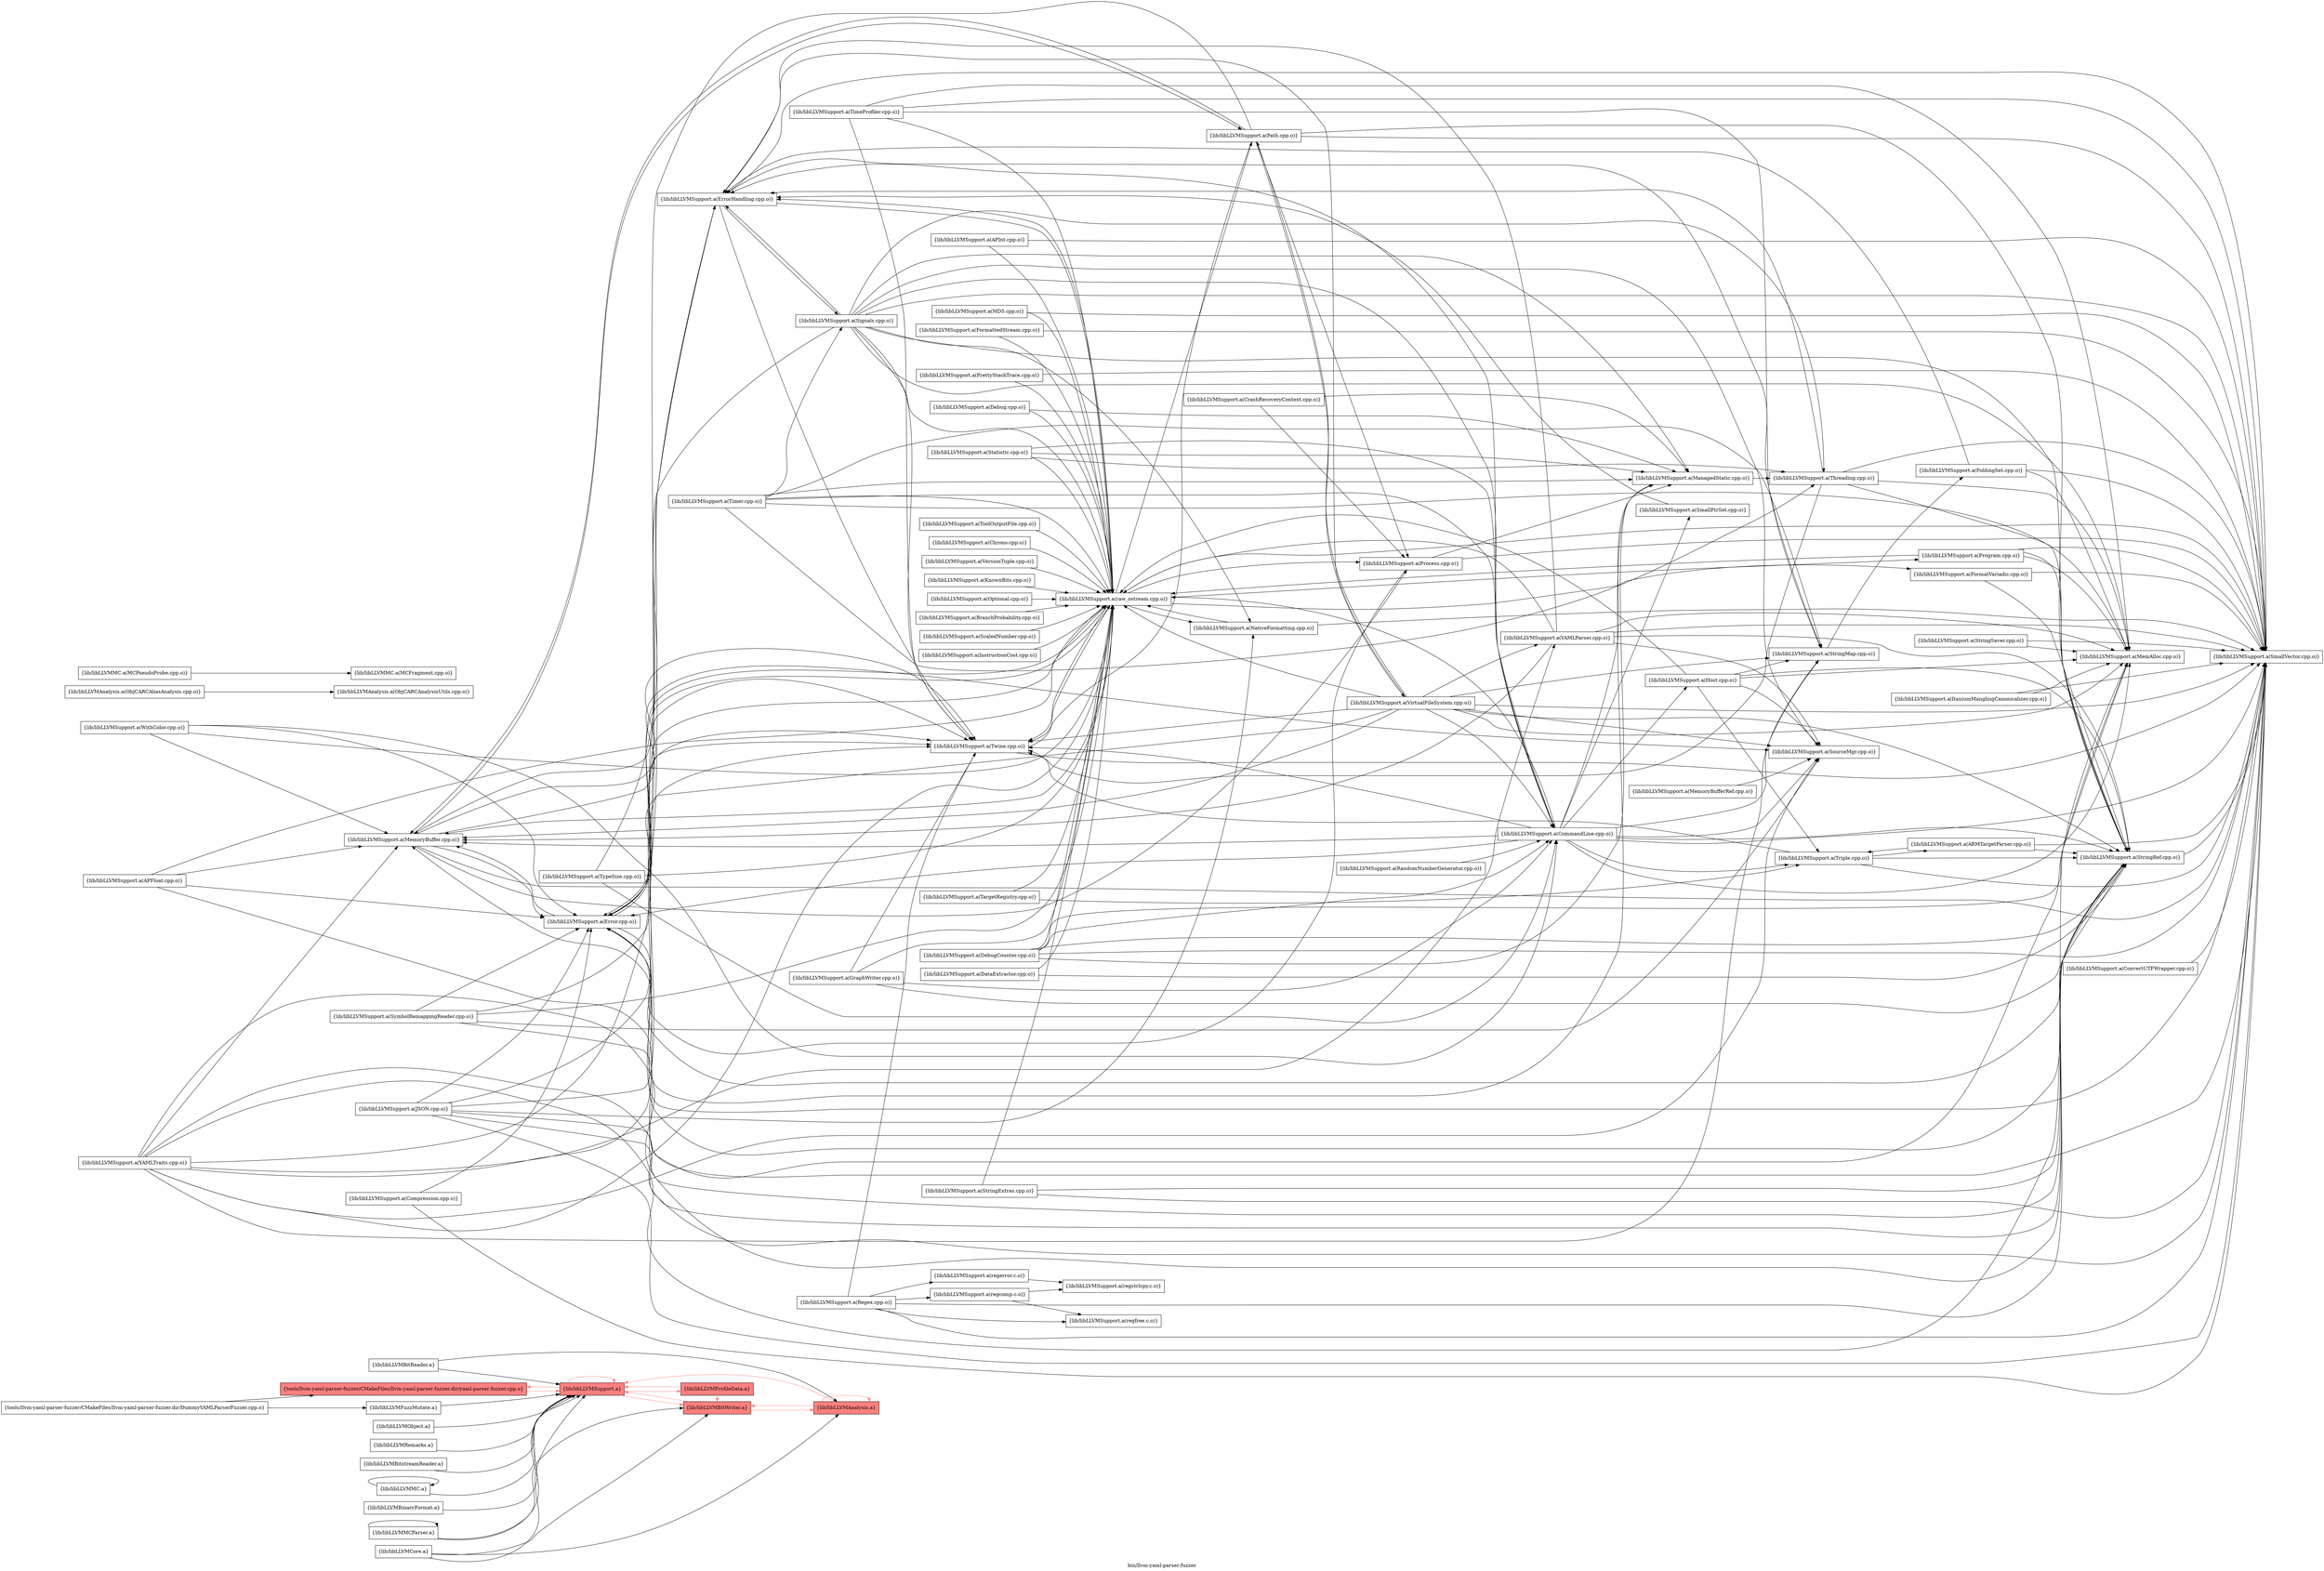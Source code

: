 digraph "bin/llvm-yaml-parser-fuzzer" {
	label="bin/llvm-yaml-parser-fuzzer";
	rankdir="LR"
	{ rank=same; Node0x55cbca025f98;  }
	{ rank=same; Node0x55cbca02a318; Node0x55cbca0271b8;  }
	{ rank=same; Node0x55cbca026cb8;  }
	{ rank=same; Node0x55cbca027b18; Node0x55cbca020db8;  }

	Node0x55cbca025f98 [shape=record,shape=box,group=0,label="{tools/llvm-yaml-parser-fuzzer/CMakeFiles/llvm-yaml-parser-fuzzer.dir/DummyYAMLParserFuzzer.cpp.o}"];
	Node0x55cbca025f98 -> Node0x55cbca02a318;
	Node0x55cbca025f98 -> Node0x55cbca0271b8;
	Node0x55cbca02a318 [shape=record,shape=box,style=filled,fillcolor="1.000000 0.5 1",group=1,label="{tools/llvm-yaml-parser-fuzzer/CMakeFiles/llvm-yaml-parser-fuzzer.dir/yaml-parser-fuzzer.cpp.o}"];
	Node0x55cbca02a318 -> Node0x55cbca026cb8[color="1.000000 0.5 1"];
	Node0x55cbca0271b8 [shape=record,shape=box,group=0,label="{lib/libLLVMFuzzMutate.a}"];
	Node0x55cbca0271b8 -> Node0x55cbca026cb8;
	Node0x55cbca026cb8 [shape=record,shape=box,style=filled,fillcolor="1.000000 0.5 1",group=1,label="{lib/libLLVMSupport.a}"];
	Node0x55cbca026cb8 -> Node0x55cbca02a318[color="1.000000 0.5 1"];
	Node0x55cbca026cb8 -> Node0x55cbca026cb8[color="1.000000 0.5 1"];
	Node0x55cbca026cb8 -> Node0x55cbca027b18[color="1.000000 0.5 1"];
	Node0x55cbca026cb8 -> Node0x55cbca020db8[color="1.000000 0.5 1"];
	Node0x55cbca028838 [shape=record,shape=box,group=0,label="{lib/libLLVMSupport.a(MemoryBuffer.cpp.o)}"];
	Node0x55cbca028838 -> Node0x55cbca028068;
	Node0x55cbca028838 -> Node0x55cbca022f78;
	Node0x55cbca028838 -> Node0x55cbca0296e8;
	Node0x55cbca028838 -> Node0x55cbca0213a8;
	Node0x55cbca028838 -> Node0x55cbca0219e8;
	Node0x55cbca028838 -> Node0x55cbca023928;
	Node0x55cbca028068 [shape=record,shape=box,group=0,label="{lib/libLLVMSupport.a(SourceMgr.cpp.o)}"];
	Node0x55cbca022f78 [shape=record,shape=box,group=0,label="{lib/libLLVMSupport.a(Error.cpp.o)}"];
	Node0x55cbca022f78 -> Node0x55cbca028838;
	Node0x55cbca022f78 -> Node0x55cbca0276b8;
	Node0x55cbca022f78 -> Node0x55cbca0284c8;
	Node0x55cbca022f78 -> Node0x55cbca029fa8;
	Node0x55cbca022f78 -> Node0x55cbca0219e8;
	Node0x55cbca022f78 -> Node0x55cbca023928;
	Node0x55cbca0296e8 [shape=record,shape=box,group=0,label="{lib/libLLVMSupport.a(Path.cpp.o)}"];
	Node0x55cbca0296e8 -> Node0x55cbca028838;
	Node0x55cbca0296e8 -> Node0x55cbca022f78;
	Node0x55cbca0296e8 -> Node0x55cbca0213a8;
	Node0x55cbca0296e8 -> Node0x55cbca0219e8;
	Node0x55cbca0296e8 -> Node0x55cbca021718;
	Node0x55cbca0296e8 -> Node0x55cbca023928;
	Node0x55cbca0296e8 -> Node0x55cbca029e68;
	Node0x55cbca0213a8 [shape=record,shape=box,group=0,label="{lib/libLLVMSupport.a(Process.cpp.o)}"];
	Node0x55cbca0213a8 -> Node0x55cbca022f78;
	Node0x55cbca0213a8 -> Node0x55cbca0284c8;
	Node0x55cbca0213a8 -> Node0x55cbca0219e8;
	Node0x55cbca0219e8 [shape=record,shape=box,group=0,label="{lib/libLLVMSupport.a(SmallVector.cpp.o)}"];
	Node0x55cbca0219e8 -> Node0x55cbca029fa8;
	Node0x55cbca023928 [shape=record,shape=box,group=0,label="{lib/libLLVMSupport.a(Twine.cpp.o)}"];
	Node0x55cbca023928 -> Node0x55cbca0276b8;
	Node0x55cbca023928 -> Node0x55cbca0219e8;
	Node0x55cbca0276b8 [shape=record,shape=box,group=0,label="{lib/libLLVMSupport.a(raw_ostream.cpp.o)}"];
	Node0x55cbca0276b8 -> Node0x55cbca028838;
	Node0x55cbca0276b8 -> Node0x55cbca022f78;
	Node0x55cbca0276b8 -> Node0x55cbca028478;
	Node0x55cbca0276b8 -> Node0x55cbca0290f8;
	Node0x55cbca0276b8 -> Node0x55cbca0296e8;
	Node0x55cbca0276b8 -> Node0x55cbca0213a8;
	Node0x55cbca0276b8 -> Node0x55cbca0229d8;
	Node0x55cbca0276b8 -> Node0x55cbca029fa8;
	Node0x55cbca0276b8 -> Node0x55cbca0219e8;
	Node0x55cbca0276b8 -> Node0x55cbca023928;
	Node0x55cbca0284c8 [shape=record,shape=box,group=0,label="{lib/libLLVMSupport.a(ManagedStatic.cpp.o)}"];
	Node0x55cbca0284c8 -> Node0x55cbca020ea8;
	Node0x55cbca029fa8 [shape=record,shape=box,group=0,label="{lib/libLLVMSupport.a(ErrorHandling.cpp.o)}"];
	Node0x55cbca029fa8 -> Node0x55cbca0276b8;
	Node0x55cbca029fa8 -> Node0x55cbca023928;
	Node0x55cbca029fa8 -> Node0x55cbca029be8;
	Node0x55cbca020ea8 [shape=record,shape=box,group=0,label="{lib/libLLVMSupport.a(Threading.cpp.o)}"];
	Node0x55cbca020ea8 -> Node0x55cbca029fa8;
	Node0x55cbca020ea8 -> Node0x55cbca0219e8;
	Node0x55cbca020ea8 -> Node0x55cbca021718;
	Node0x55cbca020ea8 -> Node0x55cbca021ee8;
	Node0x55cbca020ea8 -> Node0x55cbca023928;
	Node0x55cbca029be8 [shape=record,shape=box,group=0,label="{lib/libLLVMSupport.a(Signals.cpp.o)}"];
	Node0x55cbca029be8 -> Node0x55cbca028068;
	Node0x55cbca029be8 -> Node0x55cbca028838;
	Node0x55cbca029be8 -> Node0x55cbca0276b8;
	Node0x55cbca029be8 -> Node0x55cbca028478;
	Node0x55cbca029be8 -> Node0x55cbca0284c8;
	Node0x55cbca029be8 -> Node0x55cbca029fa8;
	Node0x55cbca029be8 -> Node0x55cbca0219e8;
	Node0x55cbca029be8 -> Node0x55cbca021718;
	Node0x55cbca029be8 -> Node0x55cbca021ee8;
	Node0x55cbca029be8 -> Node0x55cbca023928;
	Node0x55cbca029be8 -> Node0x55cbca028bf8;
	Node0x55cbca029be8 -> Node0x55cbca020ea8;
	Node0x55cbca029dc8 [shape=record,shape=box,group=0,label="{lib/libLLVMSupport.a(Debug.cpp.o)}"];
	Node0x55cbca029dc8 -> Node0x55cbca0276b8;
	Node0x55cbca029dc8 -> Node0x55cbca0284c8;
	Node0x55cbca021718 [shape=record,shape=box,group=0,label="{lib/libLLVMSupport.a(StringRef.cpp.o)}"];
	Node0x55cbca021718 -> Node0x55cbca028838;
	Node0x55cbca021718 -> Node0x55cbca022f78;
	Node0x55cbca021718 -> Node0x55cbca0219e8;
	Node0x55cbca020f98 [shape=record,shape=box,group=0,label="{lib/libLLVMSupport.a(APFloat.cpp.o)}"];
	Node0x55cbca020f98 -> Node0x55cbca028838;
	Node0x55cbca020f98 -> Node0x55cbca022f78;
	Node0x55cbca020f98 -> Node0x55cbca0276b8;
	Node0x55cbca020f98 -> Node0x55cbca0219e8;
	Node0x55cbca023018 [shape=record,shape=box,group=0,label="{lib/libLLVMSupport.a(APInt.cpp.o)}"];
	Node0x55cbca023018 -> Node0x55cbca0276b8;
	Node0x55cbca023018 -> Node0x55cbca0219e8;
	Node0x55cbca022848 [shape=record,shape=box,group=0,label="{lib/libLLVMSupport.a(FoldingSet.cpp.o)}"];
	Node0x55cbca022848 -> Node0x55cbca029fa8;
	Node0x55cbca022848 -> Node0x55cbca0219e8;
	Node0x55cbca022848 -> Node0x55cbca021ee8;
	Node0x55cbca021ee8 [shape=record,shape=box,group=0,label="{lib/libLLVMSupport.a(MemAlloc.cpp.o)}"];
	Node0x55cbca026f38 [shape=record,shape=box,group=0,label="{lib/libLLVMSupport.a(WithColor.cpp.o)}"];
	Node0x55cbca026f38 -> Node0x55cbca028838;
	Node0x55cbca026f38 -> Node0x55cbca022f78;
	Node0x55cbca026f38 -> Node0x55cbca0276b8;
	Node0x55cbca026f38 -> Node0x55cbca028bf8;
	Node0x55cbca028bf8 [shape=record,shape=box,group=0,label="{lib/libLLVMSupport.a(CommandLine.cpp.o)}"];
	Node0x55cbca028bf8 -> Node0x55cbca028068;
	Node0x55cbca028bf8 -> Node0x55cbca028838;
	Node0x55cbca028bf8 -> Node0x55cbca022f78;
	Node0x55cbca028bf8 -> Node0x55cbca0276b8;
	Node0x55cbca028bf8 -> Node0x55cbca028b08;
	Node0x55cbca028bf8 -> Node0x55cbca0284c8;
	Node0x55cbca028bf8 -> Node0x55cbca029fa8;
	Node0x55cbca028bf8 -> Node0x55cbca0219e8;
	Node0x55cbca028bf8 -> Node0x55cbca021718;
	Node0x55cbca028bf8 -> Node0x55cbca021ee8;
	Node0x55cbca028bf8 -> Node0x55cbca023928;
	Node0x55cbca028bf8 -> Node0x55cbca028388;
	Node0x55cbca028bf8 -> Node0x55cbca02a6d8;
	Node0x55cbca028bf8 -> Node0x55cbca020bd8;
	Node0x55cbca028b08 [shape=record,shape=box,group=0,label="{lib/libLLVMSupport.a(Host.cpp.o)}"];
	Node0x55cbca028b08 -> Node0x55cbca028068;
	Node0x55cbca028b08 -> Node0x55cbca0276b8;
	Node0x55cbca028b08 -> Node0x55cbca021718;
	Node0x55cbca028b08 -> Node0x55cbca021ee8;
	Node0x55cbca028b08 -> Node0x55cbca02a6d8;
	Node0x55cbca028b08 -> Node0x55cbca020bd8;
	Node0x55cbca028388 [shape=record,shape=box,group=0,label="{lib/libLLVMSupport.a(SmallPtrSet.cpp.o)}"];
	Node0x55cbca028388 -> Node0x55cbca029fa8;
	Node0x55cbca02a6d8 [shape=record,shape=box,group=0,label="{lib/libLLVMSupport.a(StringMap.cpp.o)}"];
	Node0x55cbca02a6d8 -> Node0x55cbca029fa8;
	Node0x55cbca02a6d8 -> Node0x55cbca022848;
	Node0x55cbca020bd8 [shape=record,shape=box,group=0,label="{lib/libLLVMSupport.a(Triple.cpp.o)}"];
	Node0x55cbca020bd8 -> Node0x55cbca0219e8;
	Node0x55cbca020bd8 -> Node0x55cbca021718;
	Node0x55cbca020bd8 -> Node0x55cbca023928;
	Node0x55cbca020bd8 -> Node0x55cbca020d68;
	Node0x55cbca029328 [shape=record,shape=box,group=0,label="{lib/libLLVMSupport.a(StringSaver.cpp.o)}"];
	Node0x55cbca029328 -> Node0x55cbca0219e8;
	Node0x55cbca029328 -> Node0x55cbca021ee8;
	Node0x55cbca029e68 [shape=record,shape=box,group=0,label="{lib/libLLVMSupport.a(VirtualFileSystem.cpp.o)}"];
	Node0x55cbca029e68 -> Node0x55cbca028068;
	Node0x55cbca029e68 -> Node0x55cbca028838;
	Node0x55cbca029e68 -> Node0x55cbca022f78;
	Node0x55cbca029e68 -> Node0x55cbca0276b8;
	Node0x55cbca029e68 -> Node0x55cbca0296e8;
	Node0x55cbca029e68 -> Node0x55cbca029fa8;
	Node0x55cbca029e68 -> Node0x55cbca0219e8;
	Node0x55cbca029e68 -> Node0x55cbca021718;
	Node0x55cbca029e68 -> Node0x55cbca021ee8;
	Node0x55cbca029e68 -> Node0x55cbca023928;
	Node0x55cbca029e68 -> Node0x55cbca028bf8;
	Node0x55cbca029e68 -> Node0x55cbca02a6d8;
	Node0x55cbca029e68 -> Node0x55cbca022e88;
	Node0x55cbca022e88 [shape=record,shape=box,group=0,label="{lib/libLLVMSupport.a(YAMLParser.cpp.o)}"];
	Node0x55cbca022e88 -> Node0x55cbca028068;
	Node0x55cbca022e88 -> Node0x55cbca028838;
	Node0x55cbca022e88 -> Node0x55cbca0276b8;
	Node0x55cbca022e88 -> Node0x55cbca029fa8;
	Node0x55cbca022e88 -> Node0x55cbca0219e8;
	Node0x55cbca022e88 -> Node0x55cbca021718;
	Node0x55cbca022e88 -> Node0x55cbca021ee8;
	Node0x55cbca029a58 [shape=record,shape=box,group=0,label="{lib/libLLVMSupport.a(ConvertUTFWrapper.cpp.o)}"];
	Node0x55cbca029a58 -> Node0x55cbca0219e8;
	Node0x55cbca020d68 [shape=record,shape=box,group=0,label="{lib/libLLVMSupport.a(ARMTargetParser.cpp.o)}"];
	Node0x55cbca020d68 -> Node0x55cbca0219e8;
	Node0x55cbca020d68 -> Node0x55cbca021718;
	Node0x55cbca020d68 -> Node0x55cbca020bd8;
	Node0x55cbca028478 [shape=record,shape=box,group=0,label="{lib/libLLVMSupport.a(NativeFormatting.cpp.o)}"];
	Node0x55cbca028478 -> Node0x55cbca0276b8;
	Node0x55cbca028478 -> Node0x55cbca0219e8;
	Node0x55cbca0290f8 [shape=record,shape=box,group=0,label="{lib/libLLVMSupport.a(FormatVariadic.cpp.o)}"];
	Node0x55cbca0290f8 -> Node0x55cbca0219e8;
	Node0x55cbca0290f8 -> Node0x55cbca021718;
	Node0x55cbca0229d8 [shape=record,shape=box,group=0,label="{lib/libLLVMSupport.a(Program.cpp.o)}"];
	Node0x55cbca0229d8 -> Node0x55cbca0276b8;
	Node0x55cbca0229d8 -> Node0x55cbca0219e8;
	Node0x55cbca0229d8 -> Node0x55cbca021718;
	Node0x55cbca0229d8 -> Node0x55cbca021ee8;
	Node0x55cbca02a408 [shape=record,shape=box,group=0,label="{lib/libLLVMSupport.a(MD5.cpp.o)}"];
	Node0x55cbca02a408 -> Node0x55cbca0276b8;
	Node0x55cbca02a408 -> Node0x55cbca0219e8;
	Node0x55cbca021ad8 [shape=record,shape=box,group=0,label="{lib/libLLVMSupport.a(CrashRecoveryContext.cpp.o)}"];
	Node0x55cbca021ad8 -> Node0x55cbca0213a8;
	Node0x55cbca021ad8 -> Node0x55cbca0284c8;
	Node0x55cbca020e58 [shape=record,shape=box,group=0,label="{lib/libLLVMSupport.a(StringExtras.cpp.o)}"];
	Node0x55cbca020e58 -> Node0x55cbca0276b8;
	Node0x55cbca020e58 -> Node0x55cbca0219e8;
	Node0x55cbca020e58 -> Node0x55cbca021718;
	Node0x55cbca027b18 [shape=record,shape=box,style=filled,fillcolor="1.000000 0.5 1",group=1,label="{lib/libLLVMBitWriter.a}"];
	Node0x55cbca027b18 -> Node0x55cbca026cb8[color="1.000000 0.5 1"];
	Node0x55cbca027b18 -> Node0x55cbca0244b8[color="1.000000 0.5 1"];
	Node0x55cbca0244b8 [shape=record,shape=box,style=filled,fillcolor="1.000000 0.5 1",group=1,label="{lib/libLLVMAnalysis.a}"];
	Node0x55cbca0244b8 -> Node0x55cbca026cb8[color="1.000000 0.5 1"];
	Node0x55cbca0244b8 -> Node0x55cbca0244b8[color="1.000000 0.5 1"];
	Node0x55cbca0244b8 -> Node0x55cbca027b18[color="1.000000 0.5 1"];
	Node0x55cbca022438 [shape=record,shape=box,group=0,label="{lib/libLLVMSupport.a(TargetRegistry.cpp.o)}"];
	Node0x55cbca022438 -> Node0x55cbca0276b8;
	Node0x55cbca022438 -> Node0x55cbca020bd8;
	Node0x55cbca0223e8 [shape=record,shape=box,group=0,label="{lib/libLLVMSupport.a(TypeSize.cpp.o)}"];
	Node0x55cbca0223e8 -> Node0x55cbca0276b8;
	Node0x55cbca0223e8 -> Node0x55cbca029fa8;
	Node0x55cbca0223e8 -> Node0x55cbca028bf8;
	Node0x55cbca022b18 [shape=record,shape=box,group=0,label="{lib/libLLVMSupport.a(KnownBits.cpp.o)}"];
	Node0x55cbca022b18 -> Node0x55cbca0276b8;
	Node0x55cbca024148 [shape=record,shape=box,group=0,label="{lib/libLLVMSupport.a(Optional.cpp.o)}"];
	Node0x55cbca024148 -> Node0x55cbca0276b8;
	Node0x55cbca0268a8 [shape=record,shape=box,group=0,label="{lib/libLLVMSupport.a(GraphWriter.cpp.o)}"];
	Node0x55cbca0268a8 -> Node0x55cbca0276b8;
	Node0x55cbca0268a8 -> Node0x55cbca021718;
	Node0x55cbca0268a8 -> Node0x55cbca023928;
	Node0x55cbca0268a8 -> Node0x55cbca028bf8;
	Node0x55cbca02a3b8 [shape=record,shape=box,group=0,label="{lib/libLLVMSupport.a(BranchProbability.cpp.o)}"];
	Node0x55cbca02a3b8 -> Node0x55cbca0276b8;
	Node0x55cbca0290a8 [shape=record,shape=box,group=0,label="{lib/libLLVMSupport.a(ScaledNumber.cpp.o)}"];
	Node0x55cbca0290a8 -> Node0x55cbca0276b8;
	Node0x55cbca028018 [shape=record,shape=box,group=0,label="{lib/libLLVMAnalysis.a(ObjCARCAliasAnalysis.cpp.o)}"];
	Node0x55cbca028018 -> Node0x55cbca027398;
	Node0x55cbca027398 [shape=record,shape=box,group=0,label="{lib/libLLVMAnalysis.a(ObjCARCAnalysisUtils.cpp.o)}"];
	Node0x55cbca0286f8 [shape=record,shape=box,group=0,label="{lib/libLLVMSupport.a(Statistic.cpp.o)}"];
	Node0x55cbca0286f8 -> Node0x55cbca0276b8;
	Node0x55cbca0286f8 -> Node0x55cbca0284c8;
	Node0x55cbca0286f8 -> Node0x55cbca028bf8;
	Node0x55cbca0286f8 -> Node0x55cbca020ea8;
	Node0x55cbca027938 [shape=record,shape=box,group=0,label="{lib/libLLVMSupport.a(Timer.cpp.o)}"];
	Node0x55cbca027938 -> Node0x55cbca0276b8;
	Node0x55cbca027938 -> Node0x55cbca0284c8;
	Node0x55cbca027938 -> Node0x55cbca021ee8;
	Node0x55cbca027938 -> Node0x55cbca028bf8;
	Node0x55cbca027938 -> Node0x55cbca02a6d8;
	Node0x55cbca027938 -> Node0x55cbca029be8;
	Node0x55cbca027938 -> Node0x55cbca020ea8;
	Node0x55cbca024918 [shape=record,shape=box,group=0,label="{lib/libLLVMSupport.a(DebugCounter.cpp.o)}"];
	Node0x55cbca024918 -> Node0x55cbca0276b8;
	Node0x55cbca024918 -> Node0x55cbca0284c8;
	Node0x55cbca024918 -> Node0x55cbca0219e8;
	Node0x55cbca024918 -> Node0x55cbca021718;
	Node0x55cbca024918 -> Node0x55cbca021ee8;
	Node0x55cbca024918 -> Node0x55cbca028bf8;
	Node0x55cbca0249b8 [shape=record,shape=box,group=0,label="{lib/libLLVMObject.a}"];
	Node0x55cbca0249b8 -> Node0x55cbca026cb8;
	Node0x55cbca025098 [shape=record,shape=box,group=0,label="{lib/libLLVMBitReader.a}"];
	Node0x55cbca025098 -> Node0x55cbca026cb8;
	Node0x55cbca025098 -> Node0x55cbca0244b8;
	Node0x55cbca0257c8 [shape=record,shape=box,group=0,label="{lib/libLLVMSupport.a(MemoryBufferRef.cpp.o)}"];
	Node0x55cbca0257c8 -> Node0x55cbca028068;
	Node0x55cbca025598 [shape=record,shape=box,group=0,label="{lib/libLLVMMCParser.a}"];
	Node0x55cbca025598 -> Node0x55cbca026cb8;
	Node0x55cbca025598 -> Node0x55cbca025598;
	Node0x55cbca025598 -> Node0x55cbca027b18;
	Node0x55cbca020db8 [shape=record,shape=box,style=filled,fillcolor="1.000000 0.5 1",group=1,label="{lib/libLLVMProfileData.a}"];
	Node0x55cbca020db8 -> Node0x55cbca026cb8[color="1.000000 0.5 1"];
	Node0x55cbca020db8 -> Node0x55cbca027b18[color="1.000000 0.5 1"];
	Node0x55cbca025138 [shape=record,shape=box,group=0,label="{lib/libLLVMSupport.a(Compression.cpp.o)}"];
	Node0x55cbca025138 -> Node0x55cbca022f78;
	Node0x55cbca025138 -> Node0x55cbca0219e8;
	Node0x55cbca024378 [shape=record,shape=box,group=0,label="{lib/libLLVMSupport.a(ItaniumManglingCanonicalizer.cpp.o)}"];
	Node0x55cbca024378 -> Node0x55cbca0219e8;
	Node0x55cbca024378 -> Node0x55cbca021ee8;
	Node0x55cbca027b68 [shape=record,shape=box,group=0,label="{lib/libLLVMSupport.a(SymbolRemappingReader.cpp.o)}"];
	Node0x55cbca027b68 -> Node0x55cbca028068;
	Node0x55cbca027b68 -> Node0x55cbca022f78;
	Node0x55cbca027b68 -> Node0x55cbca0276b8;
	Node0x55cbca027b68 -> Node0x55cbca021718;
	Node0x55cbca027b68 -> Node0x55cbca023928;
	Node0x55cbca022e38 [shape=record,shape=box,group=0,label="{lib/libLLVMSupport.a(DataExtractor.cpp.o)}"];
	Node0x55cbca022e38 -> Node0x55cbca0276b8;
	Node0x55cbca022e38 -> Node0x55cbca021718;
	Node0x55cbca021358 [shape=record,shape=box,group=0,label="{lib/libLLVMCore.a}"];
	Node0x55cbca021358 -> Node0x55cbca026cb8;
	Node0x55cbca021358 -> Node0x55cbca0244b8;
	Node0x55cbca021358 -> Node0x55cbca027b18;
	Node0x55cbca021bc8 [shape=record,shape=box,group=0,label="{lib/libLLVMSupport.a(FormattedStream.cpp.o)}"];
	Node0x55cbca021bc8 -> Node0x55cbca0276b8;
	Node0x55cbca021bc8 -> Node0x55cbca0219e8;
	Node0x55cbca0255e8 [shape=record,shape=box,group=0,label="{lib/libLLVMSupport.a(Regex.cpp.o)}"];
	Node0x55cbca0255e8 -> Node0x55cbca0219e8;
	Node0x55cbca0255e8 -> Node0x55cbca021718;
	Node0x55cbca0255e8 -> Node0x55cbca023928;
	Node0x55cbca0255e8 -> Node0x55cbca023a18;
	Node0x55cbca0255e8 -> Node0x55cbca023f68;
	Node0x55cbca0255e8 -> Node0x55cbca027848;
	Node0x55cbca023a18 [shape=record,shape=box,group=0,label="{lib/libLLVMSupport.a(regcomp.c.o)}"];
	Node0x55cbca023a18 -> Node0x55cbca023248;
	Node0x55cbca023a18 -> Node0x55cbca023f68;
	Node0x55cbca023f68 [shape=record,shape=box,group=0,label="{lib/libLLVMSupport.a(regfree.c.o)}"];
	Node0x55cbca027848 [shape=record,shape=box,group=0,label="{lib/libLLVMSupport.a(regerror.c.o)}"];
	Node0x55cbca027848 -> Node0x55cbca023248;
	Node0x55cbca023248 [shape=record,shape=box,group=0,label="{lib/libLLVMSupport.a(regstrlcpy.c.o)}"];
	Node0x55cbca0291e8 [shape=record,shape=box,group=0,label="{lib/libLLVMSupport.a(InstructionCost.cpp.o)}"];
	Node0x55cbca0291e8 -> Node0x55cbca0276b8;
	Node0x55cbca029918 [shape=record,shape=box,group=0,label="{lib/libLLVMSupport.a(ToolOutputFile.cpp.o)}"];
	Node0x55cbca029918 -> Node0x55cbca0276b8;
	Node0x55cbca0293c8 [shape=record,shape=box,group=0,label="{lib/libLLVMSupport.a(PrettyStackTrace.cpp.o)}"];
	Node0x55cbca0293c8 -> Node0x55cbca0276b8;
	Node0x55cbca0293c8 -> Node0x55cbca0219e8;
	Node0x55cbca0222a8 [shape=record,shape=box,group=0,label="{lib/libLLVMSupport.a(Chrono.cpp.o)}"];
	Node0x55cbca0222a8 -> Node0x55cbca0276b8;
	Node0x55cbca023d88 [shape=record,shape=box,group=0,label="{lib/libLLVMSupport.a(TimeProfiler.cpp.o)}"];
	Node0x55cbca023d88 -> Node0x55cbca0276b8;
	Node0x55cbca023d88 -> Node0x55cbca0219e8;
	Node0x55cbca023d88 -> Node0x55cbca021ee8;
	Node0x55cbca023d88 -> Node0x55cbca023928;
	Node0x55cbca023d88 -> Node0x55cbca02a6d8;
	Node0x55cbca023068 [shape=record,shape=box,group=0,label="{lib/libLLVMSupport.a(JSON.cpp.o)}"];
	Node0x55cbca023068 -> Node0x55cbca022f78;
	Node0x55cbca023068 -> Node0x55cbca0276b8;
	Node0x55cbca023068 -> Node0x55cbca028478;
	Node0x55cbca023068 -> Node0x55cbca0219e8;
	Node0x55cbca023068 -> Node0x55cbca021718;
	Node0x55cbca023068 -> Node0x55cbca021ee8;
	Node0x55cbca023068 -> Node0x55cbca023928;
	Node0x55cbca026768 [shape=record,shape=box,group=0,label="{lib/libLLVMSupport.a(RandomNumberGenerator.cpp.o)}"];
	Node0x55cbca026768 -> Node0x55cbca028bf8;
	Node0x55cbca0224d8 [shape=record,shape=box,group=0,label="{lib/libLLVMRemarks.a}"];
	Node0x55cbca0224d8 -> Node0x55cbca026cb8;
	Node0x55cbca021fd8 [shape=record,shape=box,group=0,label="{lib/libLLVMSupport.a(YAMLTraits.cpp.o)}"];
	Node0x55cbca021fd8 -> Node0x55cbca028068;
	Node0x55cbca021fd8 -> Node0x55cbca028838;
	Node0x55cbca021fd8 -> Node0x55cbca0276b8;
	Node0x55cbca021fd8 -> Node0x55cbca029fa8;
	Node0x55cbca021fd8 -> Node0x55cbca0219e8;
	Node0x55cbca021fd8 -> Node0x55cbca021718;
	Node0x55cbca021fd8 -> Node0x55cbca021ee8;
	Node0x55cbca021fd8 -> Node0x55cbca023928;
	Node0x55cbca021fd8 -> Node0x55cbca02a6d8;
	Node0x55cbca021fd8 -> Node0x55cbca022e88;
	Node0x55cbca022758 [shape=record,shape=box,group=0,label="{lib/libLLVMSupport.a(VersionTuple.cpp.o)}"];
	Node0x55cbca022758 -> Node0x55cbca0276b8;
	Node0x55cbca022028 [shape=record,shape=box,group=0,label="{lib/libLLVMBitstreamReader.a}"];
	Node0x55cbca022028 -> Node0x55cbca026cb8;
	Node0x55cbca022f28 [shape=record,shape=box,group=0,label="{lib/libLLVMMC.a}"];
	Node0x55cbca022f28 -> Node0x55cbca026cb8;
	Node0x55cbca022f28 -> Node0x55cbca022f28;
	Node0x55cbca025458 [shape=record,shape=box,group=0,label="{lib/libLLVMMC.a(MCPseudoProbe.cpp.o)}"];
	Node0x55cbca025458 -> Node0x55cbca0286a8;
	Node0x55cbca0286a8 [shape=record,shape=box,group=0,label="{lib/libLLVMMC.a(MCFragment.cpp.o)}"];
	Node0x55cbca022938 [shape=record,shape=box,group=0,label="{lib/libLLVMBinaryFormat.a}"];
	Node0x55cbca022938 -> Node0x55cbca026cb8;
}
